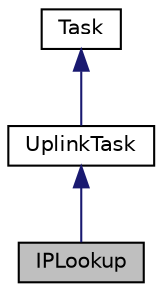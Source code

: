 digraph "IPLookup"
{
 // LATEX_PDF_SIZE
  edge [fontname="Helvetica",fontsize="10",labelfontname="Helvetica",labelfontsize="10"];
  node [fontname="Helvetica",fontsize="10",shape=record];
  Node1 [label="IPLookup",height=0.2,width=0.4,color="black", fillcolor="grey75", style="filled", fontcolor="black",tooltip=" "];
  Node2 -> Node1 [dir="back",color="midnightblue",fontsize="10",style="solid"];
  Node2 [label="UplinkTask",height=0.2,width=0.4,color="black", fillcolor="white", style="filled",URL="$classUplinkTask.html",tooltip=" "];
  Node3 -> Node2 [dir="back",color="midnightblue",fontsize="10",style="solid"];
  Node3 [label="Task",height=0.2,width=0.4,color="black", fillcolor="white", style="filled",URL="$classTask.html",tooltip="Base Task Class."];
}
